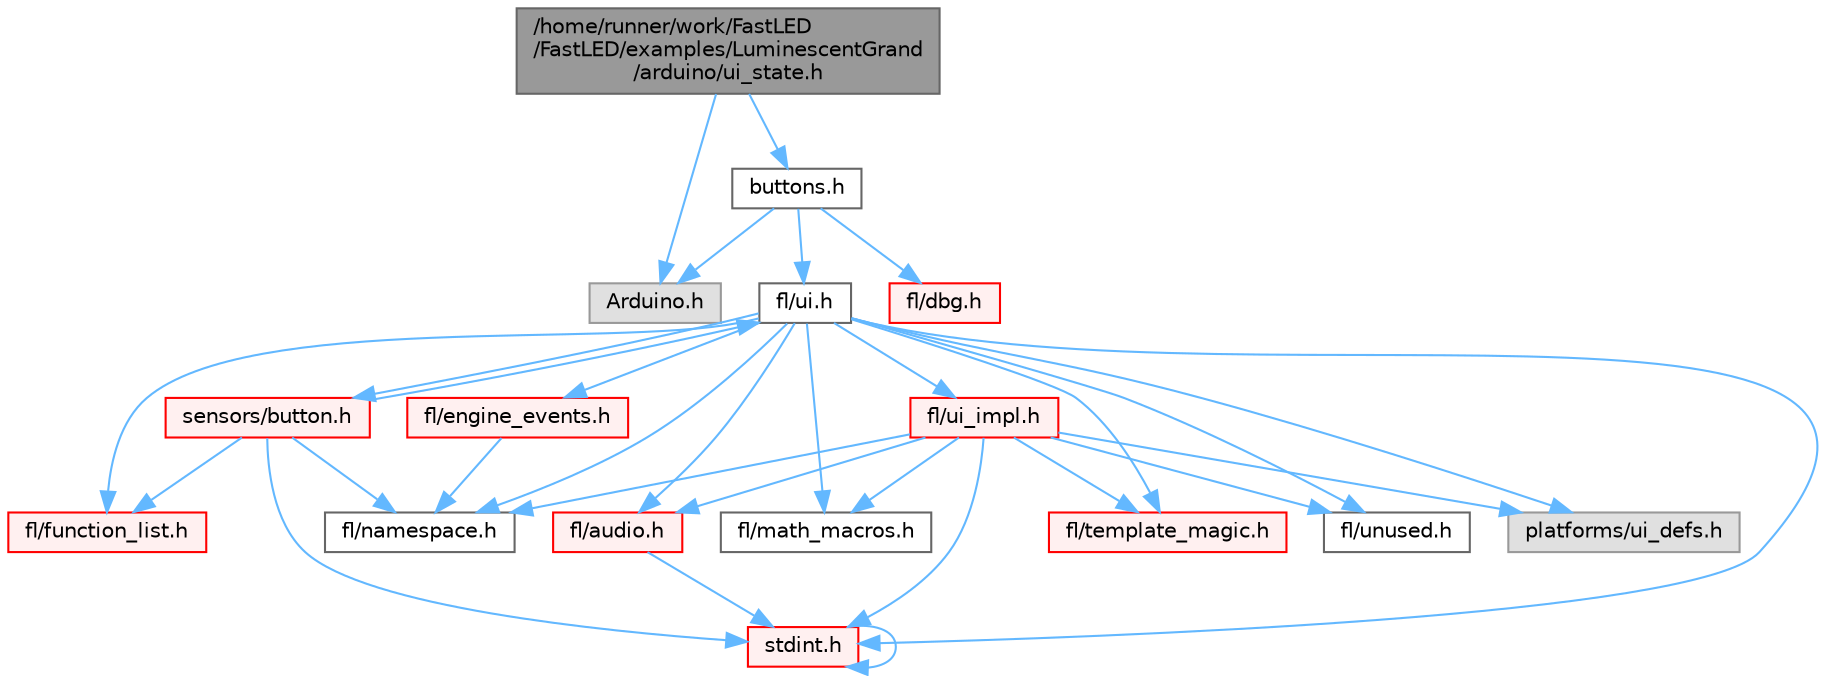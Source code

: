 digraph "/home/runner/work/FastLED/FastLED/examples/LuminescentGrand/arduino/ui_state.h"
{
 // INTERACTIVE_SVG=YES
 // LATEX_PDF_SIZE
  bgcolor="transparent";
  edge [fontname=Helvetica,fontsize=10,labelfontname=Helvetica,labelfontsize=10];
  node [fontname=Helvetica,fontsize=10,shape=box,height=0.2,width=0.4];
  Node1 [id="Node000001",label="/home/runner/work/FastLED\l/FastLED/examples/LuminescentGrand\l/arduino/ui_state.h",height=0.2,width=0.4,color="gray40", fillcolor="grey60", style="filled", fontcolor="black",tooltip=" "];
  Node1 -> Node2 [id="edge1_Node000001_Node000002",color="steelblue1",style="solid",tooltip=" "];
  Node2 [id="Node000002",label="Arduino.h",height=0.2,width=0.4,color="grey60", fillcolor="#E0E0E0", style="filled",tooltip=" "];
  Node1 -> Node3 [id="edge2_Node000001_Node000003",color="steelblue1",style="solid",tooltip=" "];
  Node3 [id="Node000003",label="buttons.h",height=0.2,width=0.4,color="grey40", fillcolor="white", style="filled",URL="$de/d05/buttons_8h.html",tooltip=" "];
  Node3 -> Node2 [id="edge3_Node000003_Node000002",color="steelblue1",style="solid",tooltip=" "];
  Node3 -> Node4 [id="edge4_Node000003_Node000004",color="steelblue1",style="solid",tooltip=" "];
  Node4 [id="Node000004",label="fl/ui.h",height=0.2,width=0.4,color="grey40", fillcolor="white", style="filled",URL="$d9/d3b/ui_8h.html",tooltip=" "];
  Node4 -> Node5 [id="edge5_Node000004_Node000005",color="steelblue1",style="solid",tooltip=" "];
  Node5 [id="Node000005",label="stdint.h",height=0.2,width=0.4,color="red", fillcolor="#FFF0F0", style="filled",URL="$df/dd8/stdint_8h.html",tooltip=" "];
  Node5 -> Node5 [id="edge6_Node000005_Node000005",color="steelblue1",style="solid",tooltip=" "];
  Node4 -> Node7 [id="edge7_Node000004_Node000007",color="steelblue1",style="solid",tooltip=" "];
  Node7 [id="Node000007",label="fl/audio.h",height=0.2,width=0.4,color="red", fillcolor="#FFF0F0", style="filled",URL="$da/d09/audio_8h.html",tooltip=" "];
  Node7 -> Node5 [id="edge8_Node000007_Node000005",color="steelblue1",style="solid",tooltip=" "];
  Node4 -> Node31 [id="edge9_Node000004_Node000031",color="steelblue1",style="solid",tooltip=" "];
  Node31 [id="Node000031",label="fl/engine_events.h",height=0.2,width=0.4,color="red", fillcolor="#FFF0F0", style="filled",URL="$db/dc0/engine__events_8h.html",tooltip=" "];
  Node31 -> Node20 [id="edge10_Node000031_Node000020",color="steelblue1",style="solid",tooltip=" "];
  Node20 [id="Node000020",label="fl/namespace.h",height=0.2,width=0.4,color="grey40", fillcolor="white", style="filled",URL="$df/d2a/namespace_8h.html",tooltip="Implements the FastLED namespace macros."];
  Node4 -> Node45 [id="edge11_Node000004_Node000045",color="steelblue1",style="solid",tooltip=" "];
  Node45 [id="Node000045",label="fl/function_list.h",height=0.2,width=0.4,color="red", fillcolor="#FFF0F0", style="filled",URL="$d0/d64/function__list_8h.html",tooltip=" "];
  Node4 -> Node19 [id="edge12_Node000004_Node000019",color="steelblue1",style="solid",tooltip=" "];
  Node19 [id="Node000019",label="fl/math_macros.h",height=0.2,width=0.4,color="grey40", fillcolor="white", style="filled",URL="$d8/db8/math__macros_8h.html",tooltip=" "];
  Node4 -> Node20 [id="edge13_Node000004_Node000020",color="steelblue1",style="solid",tooltip=" "];
  Node4 -> Node22 [id="edge14_Node000004_Node000022",color="steelblue1",style="solid",tooltip=" "];
  Node22 [id="Node000022",label="fl/template_magic.h",height=0.2,width=0.4,color="red", fillcolor="#FFF0F0", style="filled",URL="$d8/d0c/template__magic_8h.html",tooltip=" "];
  Node4 -> Node47 [id="edge15_Node000004_Node000047",color="steelblue1",style="solid",tooltip=" "];
  Node47 [id="Node000047",label="fl/ui_impl.h",height=0.2,width=0.4,color="red", fillcolor="#FFF0F0", style="filled",URL="$d6/dc0/ui__impl_8h.html",tooltip=" "];
  Node47 -> Node5 [id="edge16_Node000047_Node000005",color="steelblue1",style="solid",tooltip=" "];
  Node47 -> Node7 [id="edge17_Node000047_Node000007",color="steelblue1",style="solid",tooltip=" "];
  Node47 -> Node19 [id="edge18_Node000047_Node000019",color="steelblue1",style="solid",tooltip=" "];
  Node47 -> Node20 [id="edge19_Node000047_Node000020",color="steelblue1",style="solid",tooltip=" "];
  Node47 -> Node22 [id="edge20_Node000047_Node000022",color="steelblue1",style="solid",tooltip=" "];
  Node47 -> Node28 [id="edge21_Node000047_Node000028",color="steelblue1",style="solid",tooltip=" "];
  Node28 [id="Node000028",label="fl/unused.h",height=0.2,width=0.4,color="grey40", fillcolor="white", style="filled",URL="$d8/d4b/unused_8h.html",tooltip=" "];
  Node47 -> Node51 [id="edge22_Node000047_Node000051",color="steelblue1",style="solid",tooltip=" "];
  Node51 [id="Node000051",label="platforms/ui_defs.h",height=0.2,width=0.4,color="grey60", fillcolor="#E0E0E0", style="filled",tooltip=" "];
  Node4 -> Node28 [id="edge23_Node000004_Node000028",color="steelblue1",style="solid",tooltip=" "];
  Node4 -> Node51 [id="edge24_Node000004_Node000051",color="steelblue1",style="solid",tooltip=" "];
  Node4 -> Node52 [id="edge25_Node000004_Node000052",color="steelblue1",style="solid",tooltip=" "];
  Node52 [id="Node000052",label="sensors/button.h",height=0.2,width=0.4,color="red", fillcolor="#FFF0F0", style="filled",URL="$d7/d0e/button_8h.html",tooltip=" "];
  Node52 -> Node5 [id="edge26_Node000052_Node000005",color="steelblue1",style="solid",tooltip=" "];
  Node52 -> Node45 [id="edge27_Node000052_Node000045",color="steelblue1",style="solid",tooltip=" "];
  Node52 -> Node20 [id="edge28_Node000052_Node000020",color="steelblue1",style="solid",tooltip=" "];
  Node52 -> Node4 [id="edge29_Node000052_Node000004",color="steelblue1",style="solid",tooltip=" "];
  Node3 -> Node49 [id="edge30_Node000003_Node000049",color="steelblue1",style="solid",tooltip=" "];
  Node49 [id="Node000049",label="fl/dbg.h",height=0.2,width=0.4,color="red", fillcolor="#FFF0F0", style="filled",URL="$d6/d01/dbg_8h.html",tooltip=" "];
}
